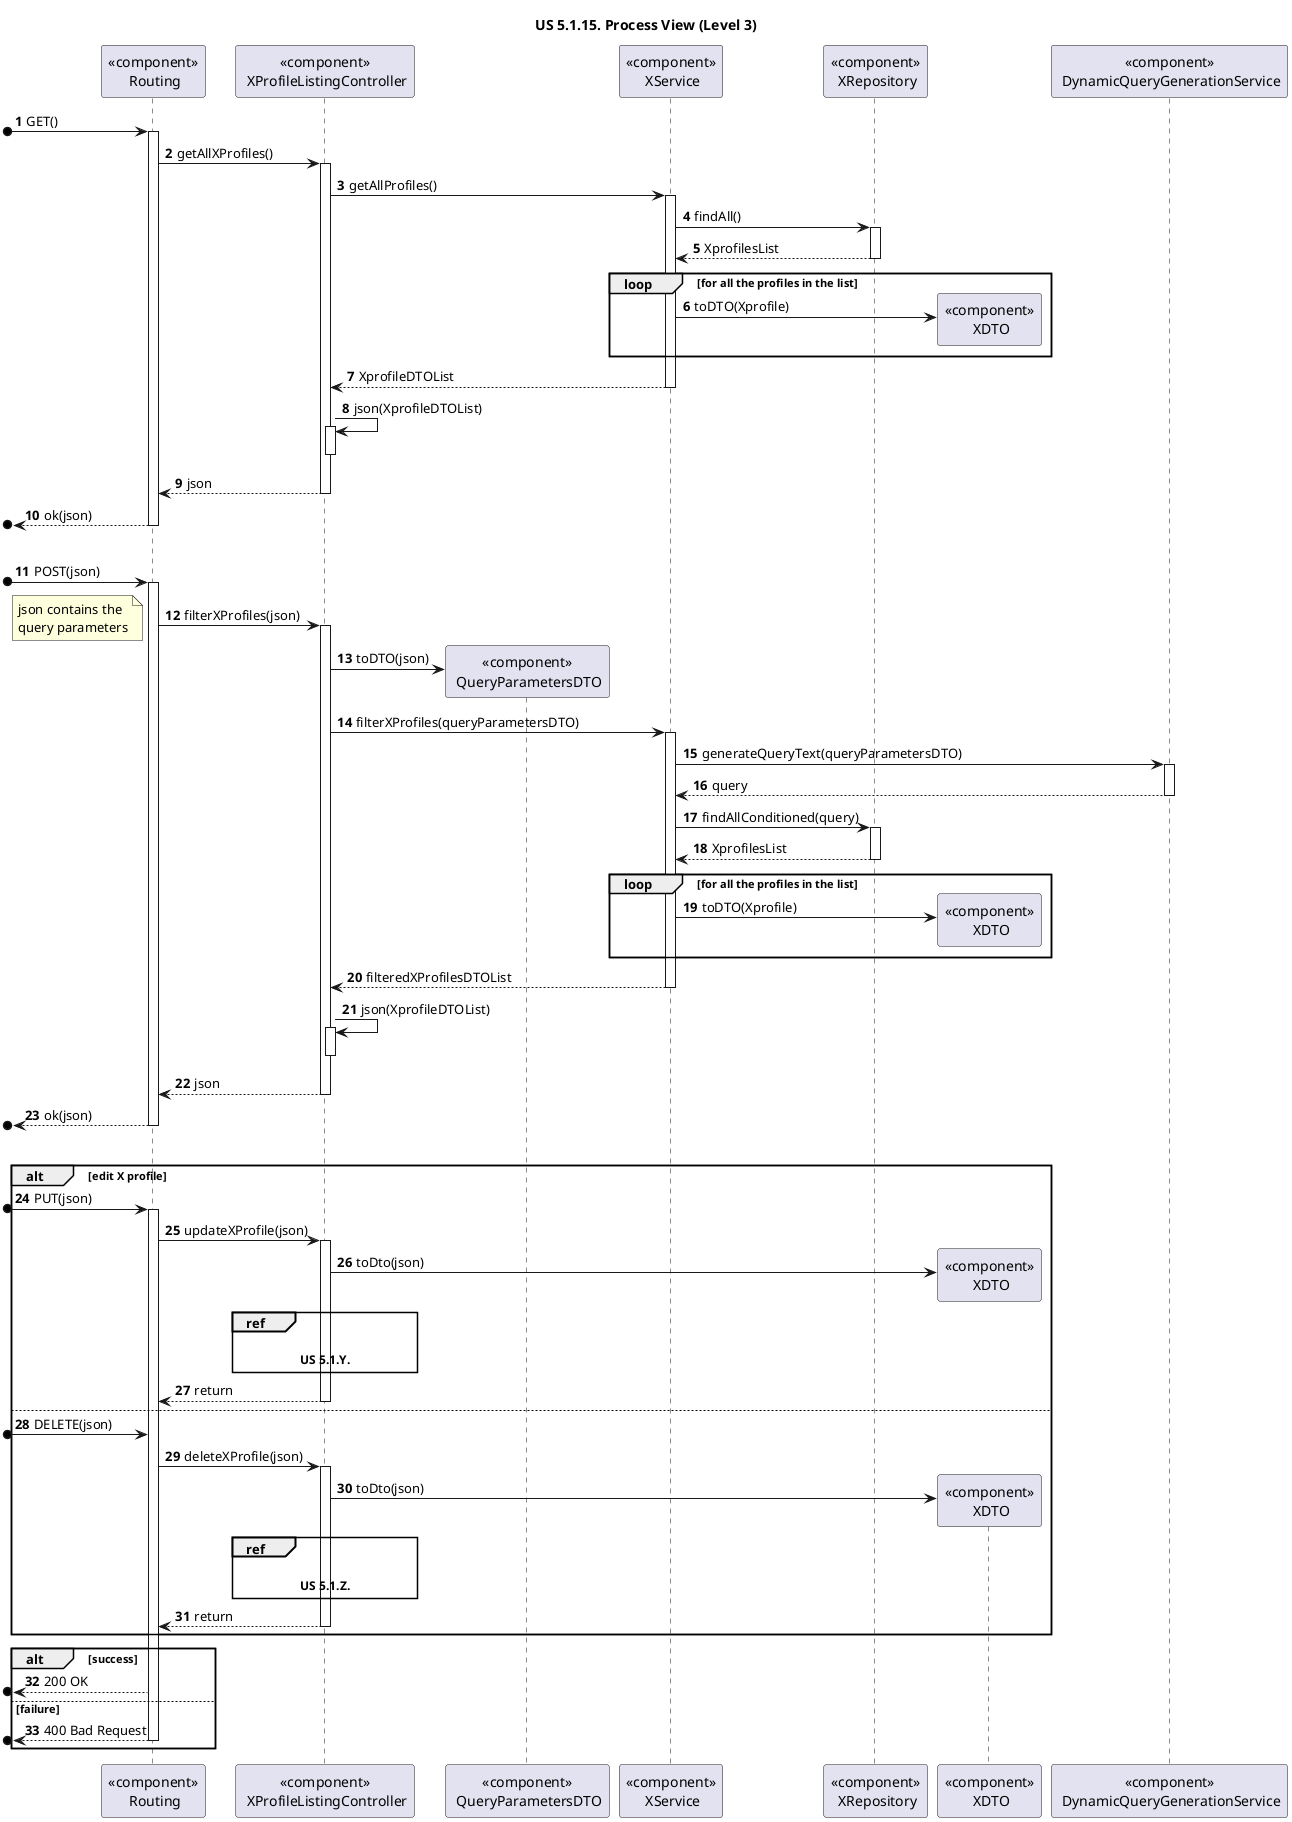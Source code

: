 @startuml
'https://plantuml.com/sequence-diagram

title "US 5.1.15. Process View (Level 3)"

autonumber

participant "<<component>>\n Routing" as ROUTE
participant "<<component>>\n XProfileListingController" as CONTROL

participant "<<component>>\n QueryParametersDTO" as QueryDTO

participant "<<component>>\n XService" as XServ
participant "<<component>>\n XRepository" as XRepo
participant "<<component>>\n XDTO" as XDTO

participant "<<component>>\n DynamicQueryGenerationService" as QUERYServ


[o-> ROUTE : GET()
activate ROUTE

ROUTE -> CONTROL : getAllXProfiles()
activate CONTROL

CONTROL -> XServ : getAllProfiles()
activate XServ

XServ -> XRepo : findAll()
activate XRepo

XRepo --> XServ : XprofilesList
deactivate XRepo

    loop for all the profiles in the list
        XServ -> XDTO ** : toDTO(Xprofile)

    end loop

XServ --> CONTROL : XprofileDTOList
deactivate XServ

CONTROL -> CONTROL : json(XprofileDTOList)
activate CONTROL
deactivate CONTROL

CONTROL --> ROUTE : json
deactivate CONTROL

[o<-- ROUTE : ok(json)
deactivate ROUTE

|||

[o-> ROUTE : POST(json)
activate ROUTE

ROUTE -> CONTROL : filterXProfiles(json)
note left
json contains the
query parameters
end note
activate CONTROL

CONTROL -> QueryDTO ** : toDTO(json)

CONTROL -> XServ : filterXProfiles(queryParametersDTO)
activate XServ

XServ -> QUERYServ : generateQueryText(queryParametersDTO)
activate QUERYServ

QUERYServ --> XServ : query
deactivate QUERYServ

XServ -> XRepo : findAllConditioned(query)
activate XRepo

XRepo --> XServ : XprofilesList
deactivate XRepo

    loop for all the profiles in the list
        XServ -> XDTO ** : toDTO(Xprofile)

    end loop

XServ --> CONTROL : filteredXProfilesDTOList
deactivate XServ

CONTROL -> CONTROL : json(XprofileDTOList)
activate CONTROL
deactivate CONTROL

CONTROL --> ROUTE : json
deactivate CONTROL

[o<-- ROUTE : ok(json)
deactivate ROUTE

|||

alt edit X profile

    [o-> ROUTE : PUT(json)
    activate ROUTE

    ROUTE -> CONTROL : updateXProfile(json)
    activate CONTROL

    CONTROL -> XDTO ** : toDto(json)

    ref over CONTROL

    **US 5.1.Y.**
    end ref

    CONTROL --> ROUTE : return
    deactivate CONTROL

else

    [o-> ROUTE : DELETE(json)

    ROUTE -> CONTROL : deleteXProfile(json)
    activate CONTROL

    CONTROL -> XDTO ** : toDto(json)

    ref over CONTROL

    **US 5.1.Z.**
    end ref

    CONTROL --> ROUTE : return
    deactivate CONTROL

end alt


alt success
[o<-- ROUTE : 200 OK

else failure

[o<-- ROUTE : 400 Bad Request
deactivate ROUTE
end alt


@enduml